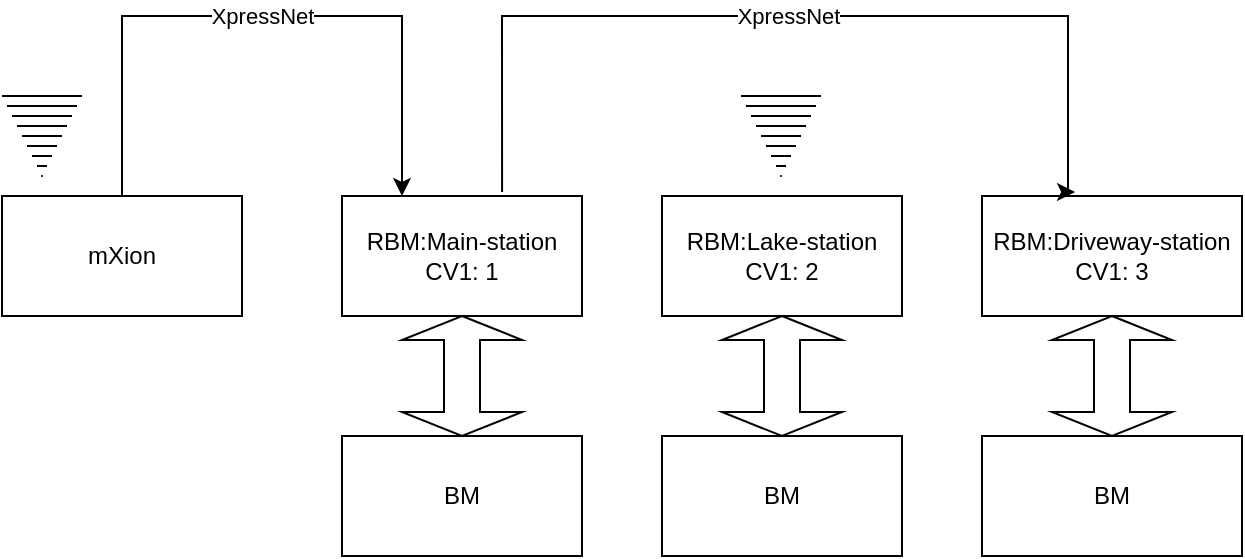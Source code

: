 <mxfile version="18.1.1" type="github">
  <diagram id="xEasYU6QwzubUcBzCQZL" name="Page-1">
    <mxGraphModel dx="1035" dy="683" grid="1" gridSize="10" guides="1" tooltips="1" connect="1" arrows="1" fold="1" page="1" pageScale="1" pageWidth="827" pageHeight="1169" math="0" shadow="0">
      <root>
        <mxCell id="0" />
        <mxCell id="1" parent="0" />
        <mxCell id="Rq6E8Ny1nlO-AVJrCtWL-9" value="XpressNet" style="edgeStyle=orthogonalEdgeStyle;rounded=0;orthogonalLoop=1;jettySize=auto;html=1;exitX=0.5;exitY=0;exitDx=0;exitDy=0;entryX=0.25;entryY=0;entryDx=0;entryDy=0;" parent="1" source="Rq6E8Ny1nlO-AVJrCtWL-1" target="Rq6E8Ny1nlO-AVJrCtWL-2" edge="1">
          <mxGeometry relative="1" as="geometry">
            <Array as="points">
              <mxPoint x="130" y="120" />
              <mxPoint x="270" y="120" />
            </Array>
          </mxGeometry>
        </mxCell>
        <mxCell id="Rq6E8Ny1nlO-AVJrCtWL-1" value="mXion" style="rounded=0;whiteSpace=wrap;html=1;" parent="1" vertex="1">
          <mxGeometry x="70" y="210" width="120" height="60" as="geometry" />
        </mxCell>
        <mxCell id="Rq6E8Ny1nlO-AVJrCtWL-2" value="RBM:Main-station&lt;br&gt;CV1: 1" style="rounded=0;whiteSpace=wrap;html=1;" parent="1" vertex="1">
          <mxGeometry x="240" y="210" width="120" height="60" as="geometry" />
        </mxCell>
        <mxCell id="Rq6E8Ny1nlO-AVJrCtWL-10" value="RBM:Driveway-station&lt;br&gt;CV1: 3" style="rounded=0;whiteSpace=wrap;html=1;" parent="1" vertex="1">
          <mxGeometry x="560" y="210" width="130" height="60" as="geometry" />
        </mxCell>
        <mxCell id="Rq6E8Ny1nlO-AVJrCtWL-11" value="XpressNet" style="edgeStyle=orthogonalEdgeStyle;rounded=0;orthogonalLoop=1;jettySize=auto;html=1;exitX=0.667;exitY=-0.033;exitDx=0;exitDy=0;entryX=0.358;entryY=-0.033;entryDx=0;entryDy=0;exitPerimeter=0;entryPerimeter=0;" parent="1" source="Rq6E8Ny1nlO-AVJrCtWL-2" target="Rq6E8Ny1nlO-AVJrCtWL-10" edge="1">
          <mxGeometry relative="1" as="geometry">
            <mxPoint x="320" y="150" as="sourcePoint" />
            <mxPoint x="460" y="150" as="targetPoint" />
            <Array as="points">
              <mxPoint x="320" y="120" />
              <mxPoint x="603" y="120" />
            </Array>
          </mxGeometry>
        </mxCell>
        <mxCell id="Rq6E8Ny1nlO-AVJrCtWL-12" value="RBM:Lake-station&lt;br&gt;CV1: 2" style="rounded=0;whiteSpace=wrap;html=1;" parent="1" vertex="1">
          <mxGeometry x="400" y="210" width="120" height="60" as="geometry" />
        </mxCell>
        <mxCell id="Rq6E8Ny1nlO-AVJrCtWL-13" value="" style="shape=mxgraph.arrows2.wedgeArrowDashed;html=1;bendable=0;rounded=0;" parent="1" edge="1">
          <mxGeometry width="100" height="100" relative="1" as="geometry">
            <mxPoint x="459.5" y="160" as="sourcePoint" />
            <mxPoint x="459.5" y="200" as="targetPoint" />
          </mxGeometry>
        </mxCell>
        <mxCell id="Rq6E8Ny1nlO-AVJrCtWL-14" value="" style="shape=mxgraph.arrows2.wedgeArrowDashed;html=1;bendable=0;rounded=0;" parent="1" edge="1">
          <mxGeometry width="100" height="100" relative="1" as="geometry">
            <mxPoint x="90" y="160" as="sourcePoint" />
            <mxPoint x="90" y="200" as="targetPoint" />
          </mxGeometry>
        </mxCell>
        <mxCell id="mQ066taRpHK4QYdw9s_f-1" value="BM" style="rounded=0;whiteSpace=wrap;html=1;" parent="1" vertex="1">
          <mxGeometry x="240" y="330" width="120" height="60" as="geometry" />
        </mxCell>
        <mxCell id="mQ066taRpHK4QYdw9s_f-2" value="BM" style="rounded=0;whiteSpace=wrap;html=1;" parent="1" vertex="1">
          <mxGeometry x="400" y="330" width="120" height="60" as="geometry" />
        </mxCell>
        <mxCell id="mQ066taRpHK4QYdw9s_f-3" value="BM" style="rounded=0;whiteSpace=wrap;html=1;" parent="1" vertex="1">
          <mxGeometry x="560" y="330" width="130" height="60" as="geometry" />
        </mxCell>
        <mxCell id="xtNYb5jNxqwyDTvApmOd-2" value="" style="shape=doubleArrow;whiteSpace=wrap;html=1;direction=south;" vertex="1" parent="1">
          <mxGeometry x="270" y="270" width="60" height="60" as="geometry" />
        </mxCell>
        <mxCell id="xtNYb5jNxqwyDTvApmOd-4" value="" style="shape=doubleArrow;whiteSpace=wrap;html=1;direction=south;" vertex="1" parent="1">
          <mxGeometry x="430" y="270" width="60" height="60" as="geometry" />
        </mxCell>
        <mxCell id="xtNYb5jNxqwyDTvApmOd-5" value="" style="shape=doubleArrow;whiteSpace=wrap;html=1;direction=south;" vertex="1" parent="1">
          <mxGeometry x="595" y="270" width="60" height="60" as="geometry" />
        </mxCell>
      </root>
    </mxGraphModel>
  </diagram>
</mxfile>
